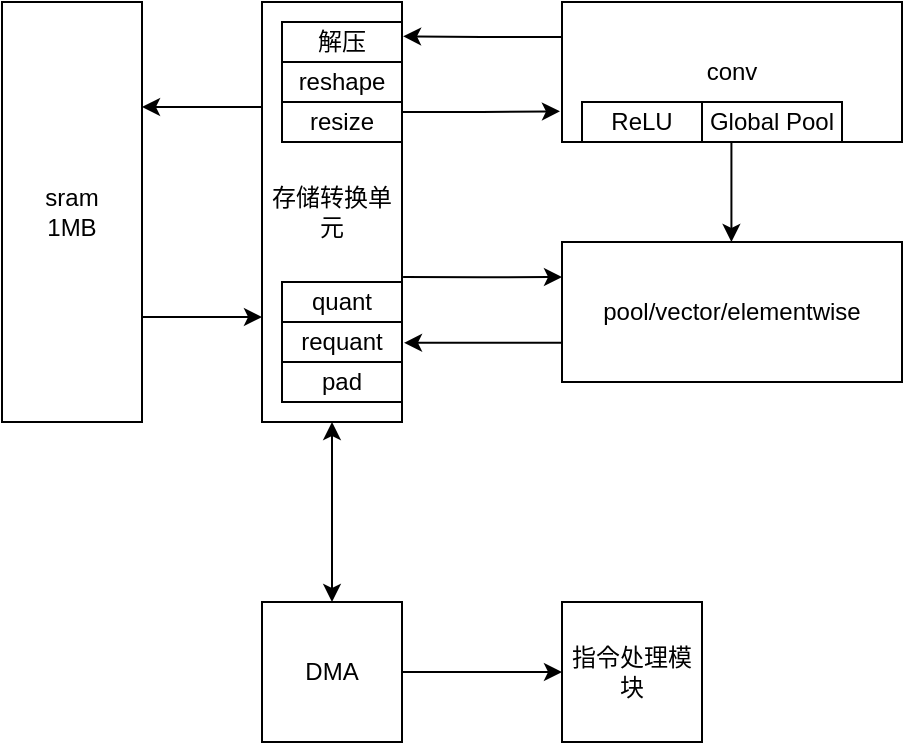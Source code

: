 <mxfile version="24.6.4" type="github">
  <diagram name="第 1 页" id="c5W6eQkA04ybcLQiyayG">
    <mxGraphModel dx="1306" dy="722" grid="1" gridSize="10" guides="1" tooltips="1" connect="1" arrows="1" fold="1" page="1" pageScale="1" pageWidth="827" pageHeight="1169" math="0" shadow="0">
      <root>
        <mxCell id="0" />
        <mxCell id="1" parent="0" />
        <mxCell id="iuTIGsEMbM-72Q9mmgjD-11" style="edgeStyle=orthogonalEdgeStyle;rounded=0;orthogonalLoop=1;jettySize=auto;html=1;exitX=1;exitY=0.75;exitDx=0;exitDy=0;entryX=0;entryY=0.75;entryDx=0;entryDy=0;" edge="1" parent="1" source="iuTIGsEMbM-72Q9mmgjD-1" target="iuTIGsEMbM-72Q9mmgjD-2">
          <mxGeometry relative="1" as="geometry" />
        </mxCell>
        <mxCell id="iuTIGsEMbM-72Q9mmgjD-1" value="sram&lt;div&gt;1MB&lt;/div&gt;" style="rounded=0;whiteSpace=wrap;html=1;" vertex="1" parent="1">
          <mxGeometry x="20" y="150" width="70" height="210" as="geometry" />
        </mxCell>
        <mxCell id="iuTIGsEMbM-72Q9mmgjD-10" style="edgeStyle=orthogonalEdgeStyle;rounded=0;orthogonalLoop=1;jettySize=auto;html=1;exitX=0;exitY=0.25;exitDx=0;exitDy=0;entryX=1;entryY=0.25;entryDx=0;entryDy=0;" edge="1" parent="1" source="iuTIGsEMbM-72Q9mmgjD-2" target="iuTIGsEMbM-72Q9mmgjD-1">
          <mxGeometry relative="1" as="geometry" />
        </mxCell>
        <mxCell id="iuTIGsEMbM-72Q9mmgjD-13" style="edgeStyle=orthogonalEdgeStyle;rounded=0;orthogonalLoop=1;jettySize=auto;html=1;exitX=1.009;exitY=-0.122;exitDx=0;exitDy=0;entryX=0;entryY=0.25;entryDx=0;entryDy=0;exitPerimeter=0;" edge="1" parent="1" source="iuTIGsEMbM-72Q9mmgjD-18" target="iuTIGsEMbM-72Q9mmgjD-5">
          <mxGeometry relative="1" as="geometry" />
        </mxCell>
        <mxCell id="iuTIGsEMbM-72Q9mmgjD-2" value="存储转换单元" style="rounded=0;whiteSpace=wrap;html=1;" vertex="1" parent="1">
          <mxGeometry x="150" y="150" width="70" height="210" as="geometry" />
        </mxCell>
        <mxCell id="iuTIGsEMbM-72Q9mmgjD-7" value="" style="edgeStyle=orthogonalEdgeStyle;rounded=0;orthogonalLoop=1;jettySize=auto;html=1;" edge="1" parent="1" source="iuTIGsEMbM-72Q9mmgjD-3" target="iuTIGsEMbM-72Q9mmgjD-6">
          <mxGeometry relative="1" as="geometry" />
        </mxCell>
        <mxCell id="iuTIGsEMbM-72Q9mmgjD-8" value="" style="edgeStyle=orthogonalEdgeStyle;rounded=0;orthogonalLoop=1;jettySize=auto;html=1;startArrow=classic;startFill=1;" edge="1" parent="1" source="iuTIGsEMbM-72Q9mmgjD-3" target="iuTIGsEMbM-72Q9mmgjD-2">
          <mxGeometry relative="1" as="geometry" />
        </mxCell>
        <mxCell id="iuTIGsEMbM-72Q9mmgjD-3" value="DMA" style="rounded=0;whiteSpace=wrap;html=1;" vertex="1" parent="1">
          <mxGeometry x="150" y="450" width="70" height="70" as="geometry" />
        </mxCell>
        <mxCell id="iuTIGsEMbM-72Q9mmgjD-14" style="edgeStyle=orthogonalEdgeStyle;rounded=0;orthogonalLoop=1;jettySize=auto;html=1;exitX=0.25;exitY=1;exitDx=0;exitDy=0;entryX=0.25;entryY=0;entryDx=0;entryDy=0;" edge="1" parent="1">
          <mxGeometry relative="1" as="geometry">
            <mxPoint x="384.71" y="220" as="sourcePoint" />
            <mxPoint x="384.71" y="270" as="targetPoint" />
          </mxGeometry>
        </mxCell>
        <mxCell id="iuTIGsEMbM-72Q9mmgjD-21" style="edgeStyle=orthogonalEdgeStyle;rounded=0;orthogonalLoop=1;jettySize=auto;html=1;exitX=0;exitY=0.25;exitDx=0;exitDy=0;entryX=1.009;entryY=0.357;entryDx=0;entryDy=0;entryPerimeter=0;" edge="1" parent="1" source="iuTIGsEMbM-72Q9mmgjD-4" target="iuTIGsEMbM-72Q9mmgjD-15">
          <mxGeometry relative="1" as="geometry">
            <mxPoint x="240" y="140" as="targetPoint" />
          </mxGeometry>
        </mxCell>
        <mxCell id="iuTIGsEMbM-72Q9mmgjD-4" value="conv" style="rounded=0;whiteSpace=wrap;html=1;" vertex="1" parent="1">
          <mxGeometry x="300" y="150" width="170" height="70" as="geometry" />
        </mxCell>
        <mxCell id="iuTIGsEMbM-72Q9mmgjD-5" value="pool/vector/elementwise" style="rounded=0;whiteSpace=wrap;html=1;" vertex="1" parent="1">
          <mxGeometry x="300" y="270" width="170" height="70" as="geometry" />
        </mxCell>
        <mxCell id="iuTIGsEMbM-72Q9mmgjD-6" value="指令处理模块" style="rounded=0;whiteSpace=wrap;html=1;" vertex="1" parent="1">
          <mxGeometry x="300" y="450" width="70" height="70" as="geometry" />
        </mxCell>
        <mxCell id="iuTIGsEMbM-72Q9mmgjD-15" value="解压" style="rounded=0;whiteSpace=wrap;html=1;" vertex="1" parent="1">
          <mxGeometry x="160" y="160" width="60" height="20" as="geometry" />
        </mxCell>
        <mxCell id="iuTIGsEMbM-72Q9mmgjD-16" value="reshape" style="rounded=0;whiteSpace=wrap;html=1;" vertex="1" parent="1">
          <mxGeometry x="160" y="180" width="60" height="20" as="geometry" />
        </mxCell>
        <mxCell id="iuTIGsEMbM-72Q9mmgjD-17" value="resize" style="rounded=0;whiteSpace=wrap;html=1;" vertex="1" parent="1">
          <mxGeometry x="160" y="200" width="60" height="20" as="geometry" />
        </mxCell>
        <mxCell id="iuTIGsEMbM-72Q9mmgjD-18" value="quant" style="rounded=0;whiteSpace=wrap;html=1;" vertex="1" parent="1">
          <mxGeometry x="160" y="290" width="60" height="20" as="geometry" />
        </mxCell>
        <mxCell id="iuTIGsEMbM-72Q9mmgjD-19" value="requant" style="rounded=0;whiteSpace=wrap;html=1;" vertex="1" parent="1">
          <mxGeometry x="160" y="310" width="60" height="20" as="geometry" />
        </mxCell>
        <mxCell id="iuTIGsEMbM-72Q9mmgjD-20" value="pad" style="rounded=0;whiteSpace=wrap;html=1;" vertex="1" parent="1">
          <mxGeometry x="160" y="330" width="60" height="20" as="geometry" />
        </mxCell>
        <mxCell id="iuTIGsEMbM-72Q9mmgjD-22" style="edgeStyle=orthogonalEdgeStyle;rounded=0;orthogonalLoop=1;jettySize=auto;html=1;exitX=1;exitY=0.25;exitDx=0;exitDy=0;entryX=-0.006;entryY=0.781;entryDx=0;entryDy=0;entryPerimeter=0;" edge="1" parent="1" source="iuTIGsEMbM-72Q9mmgjD-17" target="iuTIGsEMbM-72Q9mmgjD-4">
          <mxGeometry relative="1" as="geometry">
            <mxPoint x="270" y="220" as="targetPoint" />
          </mxGeometry>
        </mxCell>
        <mxCell id="iuTIGsEMbM-72Q9mmgjD-23" style="edgeStyle=orthogonalEdgeStyle;rounded=0;orthogonalLoop=1;jettySize=auto;html=1;exitX=1.009;exitY=-0.122;exitDx=0;exitDy=0;entryX=0;entryY=0.25;entryDx=0;entryDy=0;exitPerimeter=0;" edge="1" parent="1">
          <mxGeometry relative="1" as="geometry">
            <mxPoint x="300" y="320.4" as="sourcePoint" />
            <mxPoint x="221" y="320.4" as="targetPoint" />
          </mxGeometry>
        </mxCell>
        <mxCell id="iuTIGsEMbM-72Q9mmgjD-24" value="ReLU" style="rounded=0;whiteSpace=wrap;html=1;" vertex="1" parent="1">
          <mxGeometry x="310" y="200" width="60" height="20" as="geometry" />
        </mxCell>
        <mxCell id="iuTIGsEMbM-72Q9mmgjD-25" value="Global Pool" style="rounded=0;whiteSpace=wrap;html=1;" vertex="1" parent="1">
          <mxGeometry x="370" y="200" width="70" height="20" as="geometry" />
        </mxCell>
      </root>
    </mxGraphModel>
  </diagram>
</mxfile>
